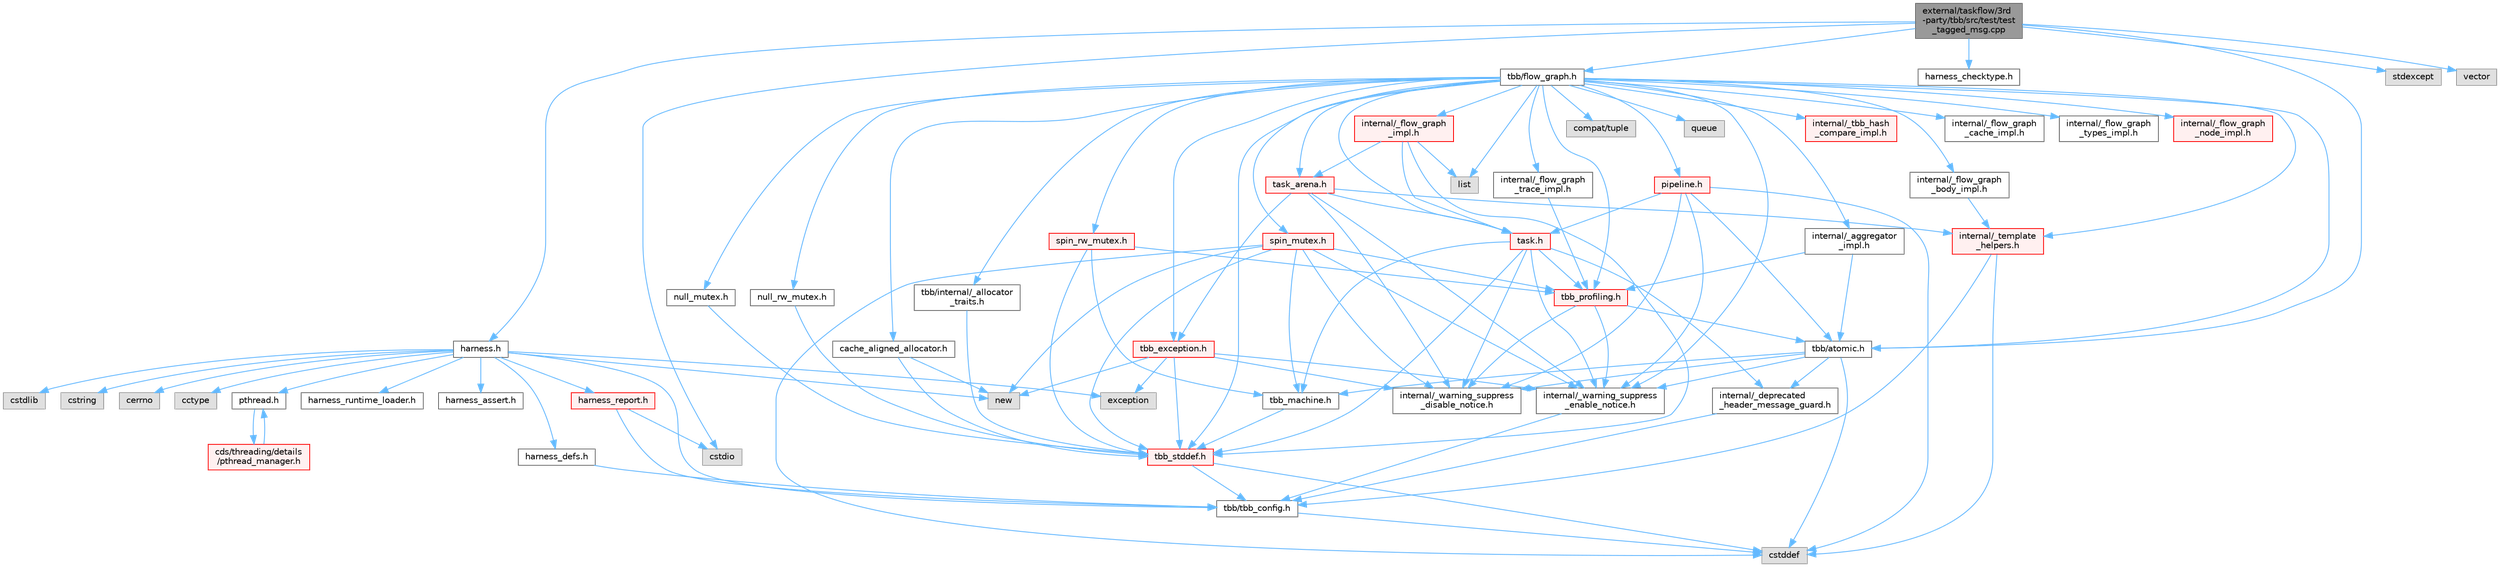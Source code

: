 digraph "external/taskflow/3rd-party/tbb/src/test/test_tagged_msg.cpp"
{
 // LATEX_PDF_SIZE
  bgcolor="transparent";
  edge [fontname=Helvetica,fontsize=10,labelfontname=Helvetica,labelfontsize=10];
  node [fontname=Helvetica,fontsize=10,shape=box,height=0.2,width=0.4];
  Node1 [id="Node000001",label="external/taskflow/3rd\l-party/tbb/src/test/test\l_tagged_msg.cpp",height=0.2,width=0.4,color="gray40", fillcolor="grey60", style="filled", fontcolor="black",tooltip=" "];
  Node1 -> Node2 [id="edge1_Node000001_Node000002",color="steelblue1",style="solid",tooltip=" "];
  Node2 [id="Node000002",label="harness.h",height=0.2,width=0.4,color="grey40", fillcolor="white", style="filled",URL="$harness_8h.html",tooltip=" "];
  Node2 -> Node3 [id="edge2_Node000002_Node000003",color="steelblue1",style="solid",tooltip=" "];
  Node3 [id="Node000003",label="tbb/tbb_config.h",height=0.2,width=0.4,color="grey40", fillcolor="white", style="filled",URL="$tbb__config_8h.html",tooltip=" "];
  Node3 -> Node4 [id="edge3_Node000003_Node000004",color="steelblue1",style="solid",tooltip=" "];
  Node4 [id="Node000004",label="cstddef",height=0.2,width=0.4,color="grey60", fillcolor="#E0E0E0", style="filled",tooltip=" "];
  Node2 -> Node5 [id="edge4_Node000002_Node000005",color="steelblue1",style="solid",tooltip=" "];
  Node5 [id="Node000005",label="harness_defs.h",height=0.2,width=0.4,color="grey40", fillcolor="white", style="filled",URL="$harness__defs_8h.html",tooltip=" "];
  Node5 -> Node3 [id="edge5_Node000005_Node000003",color="steelblue1",style="solid",tooltip=" "];
  Node2 -> Node6 [id="edge6_Node000002_Node000006",color="steelblue1",style="solid",tooltip=" "];
  Node6 [id="Node000006",label="cstdlib",height=0.2,width=0.4,color="grey60", fillcolor="#E0E0E0", style="filled",tooltip=" "];
  Node2 -> Node7 [id="edge7_Node000002_Node000007",color="steelblue1",style="solid",tooltip=" "];
  Node7 [id="Node000007",label="cstring",height=0.2,width=0.4,color="grey60", fillcolor="#E0E0E0", style="filled",tooltip=" "];
  Node2 -> Node8 [id="edge8_Node000002_Node000008",color="steelblue1",style="solid",tooltip=" "];
  Node8 [id="Node000008",label="cerrno",height=0.2,width=0.4,color="grey60", fillcolor="#E0E0E0", style="filled",tooltip=" "];
  Node2 -> Node9 [id="edge9_Node000002_Node000009",color="steelblue1",style="solid",tooltip=" "];
  Node9 [id="Node000009",label="cctype",height=0.2,width=0.4,color="grey60", fillcolor="#E0E0E0", style="filled",tooltip=" "];
  Node2 -> Node10 [id="edge10_Node000002_Node000010",color="steelblue1",style="solid",tooltip=" "];
  Node10 [id="Node000010",label="new",height=0.2,width=0.4,color="grey60", fillcolor="#E0E0E0", style="filled",tooltip=" "];
  Node2 -> Node11 [id="edge11_Node000002_Node000011",color="steelblue1",style="solid",tooltip=" "];
  Node11 [id="Node000011",label="pthread.h",height=0.2,width=0.4,color="grey40", fillcolor="white", style="filled",URL="$pthread_8h.html",tooltip=" "];
  Node11 -> Node12 [id="edge12_Node000011_Node000012",color="steelblue1",style="solid",tooltip=" "];
  Node12 [id="Node000012",label="cds/threading/details\l/pthread_manager.h",height=0.2,width=0.4,color="red", fillcolor="#FFF0F0", style="filled",URL="$pthread__manager_8h.html",tooltip=" "];
  Node12 -> Node11 [id="edge13_Node000012_Node000011",color="steelblue1",style="solid",tooltip=" "];
  Node2 -> Node57 [id="edge14_Node000002_Node000057",color="steelblue1",style="solid",tooltip=" "];
  Node57 [id="Node000057",label="harness_runtime_loader.h",height=0.2,width=0.4,color="grey40", fillcolor="white", style="filled",URL="$harness__runtime__loader_8h.html",tooltip=" "];
  Node2 -> Node58 [id="edge15_Node000002_Node000058",color="steelblue1",style="solid",tooltip=" "];
  Node58 [id="Node000058",label="harness_report.h",height=0.2,width=0.4,color="red", fillcolor="#FFF0F0", style="filled",URL="$harness__report_8h.html",tooltip=" "];
  Node58 -> Node59 [id="edge16_Node000058_Node000059",color="steelblue1",style="solid",tooltip=" "];
  Node59 [id="Node000059",label="cstdio",height=0.2,width=0.4,color="grey60", fillcolor="#E0E0E0", style="filled",tooltip=" "];
  Node58 -> Node3 [id="edge17_Node000058_Node000003",color="steelblue1",style="solid",tooltip=" "];
  Node2 -> Node24 [id="edge18_Node000002_Node000024",color="steelblue1",style="solid",tooltip=" "];
  Node24 [id="Node000024",label="exception",height=0.2,width=0.4,color="grey60", fillcolor="#E0E0E0", style="filled",tooltip=" "];
  Node2 -> Node61 [id="edge19_Node000002_Node000061",color="steelblue1",style="solid",tooltip=" "];
  Node61 [id="Node000061",label="harness_assert.h",height=0.2,width=0.4,color="grey40", fillcolor="white", style="filled",URL="$harness__assert_8h.html",tooltip=" "];
  Node1 -> Node62 [id="edge20_Node000001_Node000062",color="steelblue1",style="solid",tooltip=" "];
  Node62 [id="Node000062",label="tbb/atomic.h",height=0.2,width=0.4,color="grey40", fillcolor="white", style="filled",URL="$external_2taskflow_23rd-party_2tbb_2include_2tbb_2atomic_8h.html",tooltip=" "];
  Node62 -> Node63 [id="edge21_Node000062_Node000063",color="steelblue1",style="solid",tooltip=" "];
  Node63 [id="Node000063",label="internal/_deprecated\l_header_message_guard.h",height=0.2,width=0.4,color="grey40", fillcolor="white", style="filled",URL="$__deprecated__header__message__guard_8h.html",tooltip=" "];
  Node63 -> Node3 [id="edge22_Node000063_Node000003",color="steelblue1",style="solid",tooltip=" "];
  Node62 -> Node64 [id="edge23_Node000062_Node000064",color="steelblue1",style="solid",tooltip=" "];
  Node64 [id="Node000064",label="internal/_warning_suppress\l_enable_notice.h",height=0.2,width=0.4,color="grey40", fillcolor="white", style="filled",URL="$__warning__suppress__enable__notice_8h.html",tooltip=" "];
  Node64 -> Node3 [id="edge24_Node000064_Node000003",color="steelblue1",style="solid",tooltip=" "];
  Node62 -> Node4 [id="edge25_Node000062_Node000004",color="steelblue1",style="solid",tooltip=" "];
  Node62 -> Node65 [id="edge26_Node000062_Node000065",color="steelblue1",style="solid",tooltip=" "];
  Node65 [id="Node000065",label="tbb_machine.h",height=0.2,width=0.4,color="grey40", fillcolor="white", style="filled",URL="$tbb__machine_8h.html",tooltip=" "];
  Node65 -> Node66 [id="edge27_Node000065_Node000066",color="steelblue1",style="solid",tooltip=" "];
  Node66 [id="Node000066",label="tbb_stddef.h",height=0.2,width=0.4,color="red", fillcolor="#FFF0F0", style="filled",URL="$tbb__stddef_8h.html",tooltip=" "];
  Node66 -> Node3 [id="edge28_Node000066_Node000003",color="steelblue1",style="solid",tooltip=" "];
  Node66 -> Node4 [id="edge29_Node000066_Node000004",color="steelblue1",style="solid",tooltip=" "];
  Node62 -> Node68 [id="edge30_Node000062_Node000068",color="steelblue1",style="solid",tooltip=" "];
  Node68 [id="Node000068",label="internal/_warning_suppress\l_disable_notice.h",height=0.2,width=0.4,color="grey40", fillcolor="white", style="filled",URL="$__warning__suppress__disable__notice_8h.html",tooltip=" "];
  Node1 -> Node69 [id="edge31_Node000001_Node000069",color="steelblue1",style="solid",tooltip=" "];
  Node69 [id="Node000069",label="harness_checktype.h",height=0.2,width=0.4,color="grey40", fillcolor="white", style="filled",URL="$harness__checktype_8h.html",tooltip=" "];
  Node1 -> Node70 [id="edge32_Node000001_Node000070",color="steelblue1",style="solid",tooltip=" "];
  Node70 [id="Node000070",label="tbb/flow_graph.h",height=0.2,width=0.4,color="grey40", fillcolor="white", style="filled",URL="$flow__graph_8h.html",tooltip="The graph related classes and functions"];
  Node70 -> Node64 [id="edge33_Node000070_Node000064",color="steelblue1",style="solid",tooltip=" "];
  Node70 -> Node66 [id="edge34_Node000070_Node000066",color="steelblue1",style="solid",tooltip=" "];
  Node70 -> Node62 [id="edge35_Node000070_Node000062",color="steelblue1",style="solid",tooltip=" "];
  Node70 -> Node71 [id="edge36_Node000070_Node000071",color="steelblue1",style="solid",tooltip=" "];
  Node71 [id="Node000071",label="spin_mutex.h",height=0.2,width=0.4,color="red", fillcolor="#FFF0F0", style="filled",URL="$external_2taskflow_23rd-party_2tbb_2include_2tbb_2spin__mutex_8h.html",tooltip=" "];
  Node71 -> Node64 [id="edge37_Node000071_Node000064",color="steelblue1",style="solid",tooltip=" "];
  Node71 -> Node4 [id="edge38_Node000071_Node000004",color="steelblue1",style="solid",tooltip=" "];
  Node71 -> Node10 [id="edge39_Node000071_Node000010",color="steelblue1",style="solid",tooltip=" "];
  Node71 -> Node66 [id="edge40_Node000071_Node000066",color="steelblue1",style="solid",tooltip=" "];
  Node71 -> Node65 [id="edge41_Node000071_Node000065",color="steelblue1",style="solid",tooltip=" "];
  Node71 -> Node73 [id="edge42_Node000071_Node000073",color="steelblue1",style="solid",tooltip=" "];
  Node73 [id="Node000073",label="tbb_profiling.h",height=0.2,width=0.4,color="red", fillcolor="#FFF0F0", style="filled",URL="$tbb__profiling_8h.html",tooltip=" "];
  Node73 -> Node64 [id="edge43_Node000073_Node000064",color="steelblue1",style="solid",tooltip=" "];
  Node73 -> Node62 [id="edge44_Node000073_Node000062",color="steelblue1",style="solid",tooltip=" "];
  Node73 -> Node68 [id="edge45_Node000073_Node000068",color="steelblue1",style="solid",tooltip=" "];
  Node71 -> Node68 [id="edge46_Node000071_Node000068",color="steelblue1",style="solid",tooltip=" "];
  Node70 -> Node76 [id="edge47_Node000070_Node000076",color="steelblue1",style="solid",tooltip=" "];
  Node76 [id="Node000076",label="null_mutex.h",height=0.2,width=0.4,color="grey40", fillcolor="white", style="filled",URL="$external_2taskflow_23rd-party_2tbb_2include_2tbb_2null__mutex_8h.html",tooltip=" "];
  Node76 -> Node66 [id="edge48_Node000076_Node000066",color="steelblue1",style="solid",tooltip=" "];
  Node70 -> Node77 [id="edge49_Node000070_Node000077",color="steelblue1",style="solid",tooltip=" "];
  Node77 [id="Node000077",label="spin_rw_mutex.h",height=0.2,width=0.4,color="red", fillcolor="#FFF0F0", style="filled",URL="$spin__rw__mutex_8h.html",tooltip=" "];
  Node77 -> Node66 [id="edge50_Node000077_Node000066",color="steelblue1",style="solid",tooltip=" "];
  Node77 -> Node65 [id="edge51_Node000077_Node000065",color="steelblue1",style="solid",tooltip=" "];
  Node77 -> Node73 [id="edge52_Node000077_Node000073",color="steelblue1",style="solid",tooltip=" "];
  Node70 -> Node78 [id="edge53_Node000070_Node000078",color="steelblue1",style="solid",tooltip=" "];
  Node78 [id="Node000078",label="null_rw_mutex.h",height=0.2,width=0.4,color="grey40", fillcolor="white", style="filled",URL="$null__rw__mutex_8h.html",tooltip=" "];
  Node78 -> Node66 [id="edge54_Node000078_Node000066",color="steelblue1",style="solid",tooltip=" "];
  Node70 -> Node79 [id="edge55_Node000070_Node000079",color="steelblue1",style="solid",tooltip=" "];
  Node79 [id="Node000079",label="task.h",height=0.2,width=0.4,color="red", fillcolor="#FFF0F0", style="filled",URL="$task_8h.html",tooltip=" "];
  Node79 -> Node63 [id="edge56_Node000079_Node000063",color="steelblue1",style="solid",tooltip=" "];
  Node79 -> Node64 [id="edge57_Node000079_Node000064",color="steelblue1",style="solid",tooltip=" "];
  Node79 -> Node66 [id="edge58_Node000079_Node000066",color="steelblue1",style="solid",tooltip=" "];
  Node79 -> Node65 [id="edge59_Node000079_Node000065",color="steelblue1",style="solid",tooltip=" "];
  Node79 -> Node73 [id="edge60_Node000079_Node000073",color="steelblue1",style="solid",tooltip=" "];
  Node79 -> Node68 [id="edge61_Node000079_Node000068",color="steelblue1",style="solid",tooltip=" "];
  Node70 -> Node81 [id="edge62_Node000070_Node000081",color="steelblue1",style="solid",tooltip=" "];
  Node81 [id="Node000081",label="cache_aligned_allocator.h",height=0.2,width=0.4,color="grey40", fillcolor="white", style="filled",URL="$cache__aligned__allocator_8h.html",tooltip=" "];
  Node81 -> Node10 [id="edge63_Node000081_Node000010",color="steelblue1",style="solid",tooltip=" "];
  Node81 -> Node66 [id="edge64_Node000081_Node000066",color="steelblue1",style="solid",tooltip=" "];
  Node70 -> Node82 [id="edge65_Node000070_Node000082",color="steelblue1",style="solid",tooltip=" "];
  Node82 [id="Node000082",label="tbb_exception.h",height=0.2,width=0.4,color="red", fillcolor="#FFF0F0", style="filled",URL="$tbb__exception_8h.html",tooltip=" "];
  Node82 -> Node64 [id="edge66_Node000082_Node000064",color="steelblue1",style="solid",tooltip=" "];
  Node82 -> Node66 [id="edge67_Node000082_Node000066",color="steelblue1",style="solid",tooltip=" "];
  Node82 -> Node24 [id="edge68_Node000082_Node000024",color="steelblue1",style="solid",tooltip=" "];
  Node82 -> Node10 [id="edge69_Node000082_Node000010",color="steelblue1",style="solid",tooltip=" "];
  Node82 -> Node68 [id="edge70_Node000082_Node000068",color="steelblue1",style="solid",tooltip=" "];
  Node70 -> Node85 [id="edge71_Node000070_Node000085",color="steelblue1",style="solid",tooltip=" "];
  Node85 [id="Node000085",label="pipeline.h",height=0.2,width=0.4,color="red", fillcolor="#FFF0F0", style="filled",URL="$pipeline_8h.html",tooltip=" "];
  Node85 -> Node64 [id="edge72_Node000085_Node000064",color="steelblue1",style="solid",tooltip=" "];
  Node85 -> Node62 [id="edge73_Node000085_Node000062",color="steelblue1",style="solid",tooltip=" "];
  Node85 -> Node79 [id="edge74_Node000085_Node000079",color="steelblue1",style="solid",tooltip=" "];
  Node85 -> Node4 [id="edge75_Node000085_Node000004",color="steelblue1",style="solid",tooltip=" "];
  Node85 -> Node68 [id="edge76_Node000085_Node000068",color="steelblue1",style="solid",tooltip=" "];
  Node70 -> Node86 [id="edge77_Node000070_Node000086",color="steelblue1",style="solid",tooltip=" "];
  Node86 [id="Node000086",label="internal/_template\l_helpers.h",height=0.2,width=0.4,color="red", fillcolor="#FFF0F0", style="filled",URL="$__template__helpers_8h.html",tooltip=" "];
  Node86 -> Node4 [id="edge78_Node000086_Node000004",color="steelblue1",style="solid",tooltip=" "];
  Node86 -> Node3 [id="edge79_Node000086_Node000003",color="steelblue1",style="solid",tooltip=" "];
  Node70 -> Node87 [id="edge80_Node000070_Node000087",color="steelblue1",style="solid",tooltip=" "];
  Node87 [id="Node000087",label="internal/_aggregator\l_impl.h",height=0.2,width=0.4,color="grey40", fillcolor="white", style="filled",URL="$__aggregator__impl_8h.html",tooltip=" "];
  Node87 -> Node62 [id="edge81_Node000087_Node000062",color="steelblue1",style="solid",tooltip=" "];
  Node87 -> Node73 [id="edge82_Node000087_Node000073",color="steelblue1",style="solid",tooltip=" "];
  Node70 -> Node88 [id="edge83_Node000070_Node000088",color="steelblue1",style="solid",tooltip=" "];
  Node88 [id="Node000088",label="tbb/internal/_allocator\l_traits.h",height=0.2,width=0.4,color="grey40", fillcolor="white", style="filled",URL="$__allocator__traits_8h.html",tooltip=" "];
  Node88 -> Node66 [id="edge84_Node000088_Node000066",color="steelblue1",style="solid",tooltip=" "];
  Node70 -> Node73 [id="edge85_Node000070_Node000073",color="steelblue1",style="solid",tooltip=" "];
  Node70 -> Node89 [id="edge86_Node000070_Node000089",color="steelblue1",style="solid",tooltip=" "];
  Node89 [id="Node000089",label="task_arena.h",height=0.2,width=0.4,color="red", fillcolor="#FFF0F0", style="filled",URL="$task__arena_8h.html",tooltip=" "];
  Node89 -> Node64 [id="edge87_Node000089_Node000064",color="steelblue1",style="solid",tooltip=" "];
  Node89 -> Node79 [id="edge88_Node000089_Node000079",color="steelblue1",style="solid",tooltip=" "];
  Node89 -> Node82 [id="edge89_Node000089_Node000082",color="steelblue1",style="solid",tooltip=" "];
  Node89 -> Node86 [id="edge90_Node000089_Node000086",color="steelblue1",style="solid",tooltip=" "];
  Node89 -> Node68 [id="edge91_Node000089_Node000068",color="steelblue1",style="solid",tooltip=" "];
  Node70 -> Node90 [id="edge92_Node000070_Node000090",color="steelblue1",style="solid",tooltip=" "];
  Node90 [id="Node000090",label="compat/tuple",height=0.2,width=0.4,color="grey60", fillcolor="#E0E0E0", style="filled",tooltip=" "];
  Node70 -> Node91 [id="edge93_Node000070_Node000091",color="steelblue1",style="solid",tooltip=" "];
  Node91 [id="Node000091",label="list",height=0.2,width=0.4,color="grey60", fillcolor="#E0E0E0", style="filled",tooltip=" "];
  Node70 -> Node92 [id="edge94_Node000070_Node000092",color="steelblue1",style="solid",tooltip=" "];
  Node92 [id="Node000092",label="queue",height=0.2,width=0.4,color="grey60", fillcolor="#E0E0E0", style="filled",tooltip=" "];
  Node70 -> Node93 [id="edge95_Node000070_Node000093",color="steelblue1",style="solid",tooltip=" "];
  Node93 [id="Node000093",label="internal/_flow_graph\l_impl.h",height=0.2,width=0.4,color="red", fillcolor="#FFF0F0", style="filled",URL="$__flow__graph__impl_8h.html",tooltip=" "];
  Node93 -> Node66 [id="edge96_Node000093_Node000066",color="steelblue1",style="solid",tooltip=" "];
  Node93 -> Node79 [id="edge97_Node000093_Node000079",color="steelblue1",style="solid",tooltip=" "];
  Node93 -> Node89 [id="edge98_Node000093_Node000089",color="steelblue1",style="solid",tooltip=" "];
  Node93 -> Node91 [id="edge99_Node000093_Node000091",color="steelblue1",style="solid",tooltip=" "];
  Node70 -> Node95 [id="edge100_Node000070_Node000095",color="steelblue1",style="solid",tooltip=" "];
  Node95 [id="Node000095",label="internal/_flow_graph\l_trace_impl.h",height=0.2,width=0.4,color="grey40", fillcolor="white", style="filled",URL="$__flow__graph__trace__impl_8h.html",tooltip=" "];
  Node95 -> Node73 [id="edge101_Node000095_Node000073",color="steelblue1",style="solid",tooltip=" "];
  Node70 -> Node96 [id="edge102_Node000070_Node000096",color="steelblue1",style="solid",tooltip=" "];
  Node96 [id="Node000096",label="internal/_tbb_hash\l_compare_impl.h",height=0.2,width=0.4,color="red", fillcolor="#FFF0F0", style="filled",URL="$__tbb__hash__compare__impl_8h.html",tooltip=" "];
  Node70 -> Node97 [id="edge103_Node000070_Node000097",color="steelblue1",style="solid",tooltip=" "];
  Node97 [id="Node000097",label="internal/_flow_graph\l_body_impl.h",height=0.2,width=0.4,color="grey40", fillcolor="white", style="filled",URL="$__flow__graph__body__impl_8h.html",tooltip=" "];
  Node97 -> Node86 [id="edge104_Node000097_Node000086",color="steelblue1",style="solid",tooltip=" "];
  Node70 -> Node98 [id="edge105_Node000070_Node000098",color="steelblue1",style="solid",tooltip=" "];
  Node98 [id="Node000098",label="internal/_flow_graph\l_cache_impl.h",height=0.2,width=0.4,color="grey40", fillcolor="white", style="filled",URL="$__flow__graph__cache__impl_8h.html",tooltip=" "];
  Node70 -> Node99 [id="edge106_Node000070_Node000099",color="steelblue1",style="solid",tooltip=" "];
  Node99 [id="Node000099",label="internal/_flow_graph\l_types_impl.h",height=0.2,width=0.4,color="grey40", fillcolor="white", style="filled",URL="$__flow__graph__types__impl_8h.html",tooltip=" "];
  Node70 -> Node100 [id="edge107_Node000070_Node000100",color="steelblue1",style="solid",tooltip=" "];
  Node100 [id="Node000100",label="internal/_flow_graph\l_node_impl.h",height=0.2,width=0.4,color="red", fillcolor="#FFF0F0", style="filled",URL="$__flow__graph__node__impl_8h.html",tooltip=" "];
  Node1 -> Node59 [id="edge108_Node000001_Node000059",color="steelblue1",style="solid",tooltip=" "];
  Node1 -> Node25 [id="edge109_Node000001_Node000025",color="steelblue1",style="solid",tooltip=" "];
  Node25 [id="Node000025",label="stdexcept",height=0.2,width=0.4,color="grey60", fillcolor="#E0E0E0", style="filled",tooltip=" "];
  Node1 -> Node102 [id="edge110_Node000001_Node000102",color="steelblue1",style="solid",tooltip=" "];
  Node102 [id="Node000102",label="vector",height=0.2,width=0.4,color="grey60", fillcolor="#E0E0E0", style="filled",tooltip=" "];
}
